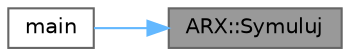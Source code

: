 digraph "ARX::Symuluj"
{
 // LATEX_PDF_SIZE
  bgcolor="transparent";
  edge [fontname=Helvetica,fontsize=10,labelfontname=Helvetica,labelfontsize=10];
  node [fontname=Helvetica,fontsize=10,shape=box,height=0.2,width=0.4];
  rankdir="RL";
  Node1 [label="ARX::Symuluj",height=0.2,width=0.4,color="gray40", fillcolor="grey60", style="filled", fontcolor="black",tooltip="Dziedziczona metoda Symuluj z klasy bazowej SISO."];
  Node1 -> Node2 [dir="back",color="steelblue1",style="solid"];
  Node2 [label="main",height=0.2,width=0.4,color="grey40", fillcolor="white", style="filled",URL="$_obiekt_dyskretny_lab_8cpp.html#ae66f6b31b5ad750f1fe042a706a4e3d4",tooltip=" "];
}
